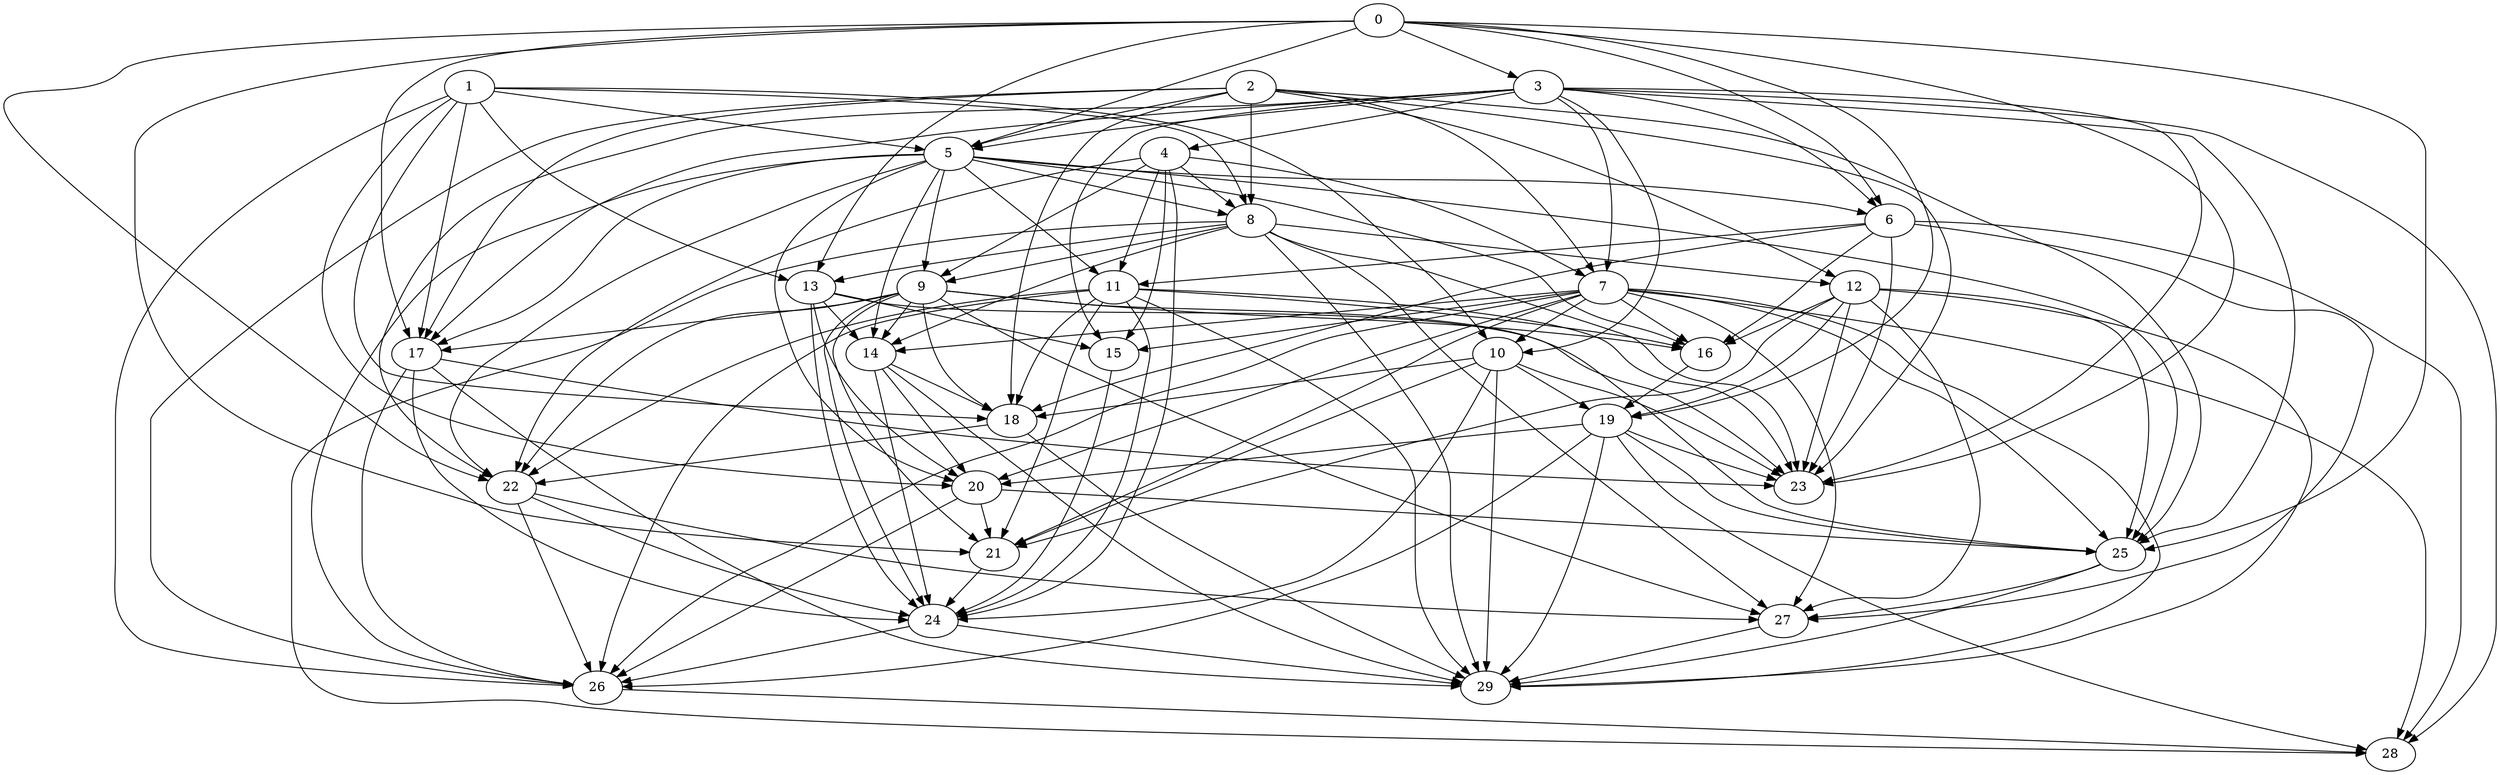 digraph "Random_Nodes_30_Density_4.90_CCR_0.10_WeightType_Random_Heterogeneous-4-4" {
0 [Weight=391];
3 [Weight=489];
1 [Weight=342];
2 [Weight=294];
5 [Weight=440];
4 [Weight=342];
8 [Weight=342];
9 [Weight=489];
7 [Weight=294];
13 [Weight=294];
6 [Weight=294];
12 [Weight=196];
14 [Weight=440];
11 [Weight=98];
16 [Weight=294];
10 [Weight=98];
19 [Weight=342];
18 [Weight=245];
22 [Weight=489];
20 [Weight=98];
21 [Weight=294];
17 [Weight=196];
15 [Weight=147];
24 [Weight=294];
25 [Weight=294];
26 [Weight=196];
28 [Weight=391];
27 [Weight=245];
23 [Weight=147];
29 [Weight=98];
3 -> 10 [Weight=9];
7 -> 15 [Weight=3];
6 -> 18 [Weight=6];
8 -> 29 [Weight=8];
0 -> 23 [Weight=6];
0 -> 13 [Weight=5];
12 -> 27 [Weight=8];
6 -> 16 [Weight=4];
10 -> 18 [Weight=8];
19 -> 28 [Weight=4];
1 -> 20 [Weight=8];
1 -> 10 [Weight=5];
11 -> 16 [Weight=5];
13 -> 23 [Weight=3];
2 -> 26 [Weight=6];
22 -> 24 [Weight=7];
6 -> 27 [Weight=7];
9 -> 25 [Weight=4];
5 -> 9 [Weight=3];
11 -> 22 [Weight=8];
17 -> 23 [Weight=10];
9 -> 24 [Weight=5];
1 -> 18 [Weight=9];
19 -> 29 [Weight=7];
14 -> 24 [Weight=6];
17 -> 29 [Weight=4];
12 -> 23 [Weight=2];
19 -> 25 [Weight=9];
20 -> 21 [Weight=6];
6 -> 28 [Weight=6];
2 -> 18 [Weight=4];
11 -> 18 [Weight=4];
26 -> 28 [Weight=3];
7 -> 10 [Weight=4];
18 -> 29 [Weight=7];
20 -> 26 [Weight=9];
5 -> 17 [Weight=2];
5 -> 14 [Weight=8];
2 -> 8 [Weight=7];
3 -> 28 [Weight=8];
7 -> 16 [Weight=5];
27 -> 29 [Weight=3];
8 -> 9 [Weight=4];
4 -> 15 [Weight=4];
11 -> 26 [Weight=4];
4 -> 24 [Weight=10];
13 -> 14 [Weight=4];
14 -> 20 [Weight=7];
4 -> 22 [Weight=10];
7 -> 29 [Weight=3];
0 -> 19 [Weight=9];
10 -> 21 [Weight=10];
7 -> 27 [Weight=6];
9 -> 17 [Weight=10];
2 -> 5 [Weight=2];
12 -> 19 [Weight=10];
12 -> 16 [Weight=10];
0 -> 5 [Weight=8];
1 -> 8 [Weight=4];
3 -> 15 [Weight=7];
25 -> 27 [Weight=4];
11 -> 21 [Weight=4];
0 -> 21 [Weight=3];
1 -> 17 [Weight=8];
2 -> 23 [Weight=4];
7 -> 14 [Weight=7];
4 -> 11 [Weight=10];
5 -> 26 [Weight=9];
7 -> 20 [Weight=7];
8 -> 27 [Weight=2];
18 -> 22 [Weight=9];
5 -> 6 [Weight=7];
2 -> 12 [Weight=5];
0 -> 6 [Weight=5];
10 -> 19 [Weight=2];
24 -> 29 [Weight=4];
2 -> 25 [Weight=4];
8 -> 23 [Weight=8];
3 -> 4 [Weight=9];
16 -> 19 [Weight=8];
24 -> 26 [Weight=7];
1 -> 5 [Weight=4];
7 -> 26 [Weight=3];
15 -> 24 [Weight=6];
5 -> 20 [Weight=9];
5 -> 8 [Weight=2];
3 -> 22 [Weight=5];
5 -> 16 [Weight=5];
22 -> 27 [Weight=6];
6 -> 11 [Weight=3];
2 -> 7 [Weight=9];
9 -> 18 [Weight=2];
3 -> 7 [Weight=4];
14 -> 18 [Weight=3];
19 -> 26 [Weight=5];
13 -> 20 [Weight=7];
4 -> 8 [Weight=4];
9 -> 16 [Weight=3];
13 -> 15 [Weight=6];
0 -> 25 [Weight=5];
17 -> 24 [Weight=10];
19 -> 23 [Weight=6];
6 -> 23 [Weight=7];
17 -> 26 [Weight=7];
4 -> 7 [Weight=3];
21 -> 24 [Weight=6];
20 -> 25 [Weight=8];
5 -> 22 [Weight=10];
14 -> 29 [Weight=6];
5 -> 25 [Weight=3];
7 -> 25 [Weight=9];
3 -> 5 [Weight=8];
10 -> 23 [Weight=2];
4 -> 9 [Weight=3];
11 -> 23 [Weight=8];
3 -> 17 [Weight=5];
0 -> 22 [Weight=2];
7 -> 28 [Weight=7];
7 -> 21 [Weight=3];
12 -> 21 [Weight=2];
10 -> 29 [Weight=7];
2 -> 17 [Weight=7];
22 -> 26 [Weight=4];
25 -> 29 [Weight=2];
8 -> 28 [Weight=5];
9 -> 21 [Weight=4];
9 -> 22 [Weight=7];
3 -> 6 [Weight=8];
0 -> 17 [Weight=8];
3 -> 25 [Weight=2];
1 -> 26 [Weight=7];
0 -> 3 [Weight=4];
13 -> 24 [Weight=9];
12 -> 29 [Weight=9];
8 -> 13 [Weight=4];
8 -> 12 [Weight=4];
9 -> 27 [Weight=8];
12 -> 25 [Weight=8];
1 -> 13 [Weight=6];
11 -> 24 [Weight=8];
11 -> 29 [Weight=8];
3 -> 23 [Weight=5];
9 -> 14 [Weight=6];
5 -> 11 [Weight=6];
10 -> 24 [Weight=4];
8 -> 14 [Weight=6];
19 -> 20 [Weight=6];
}
